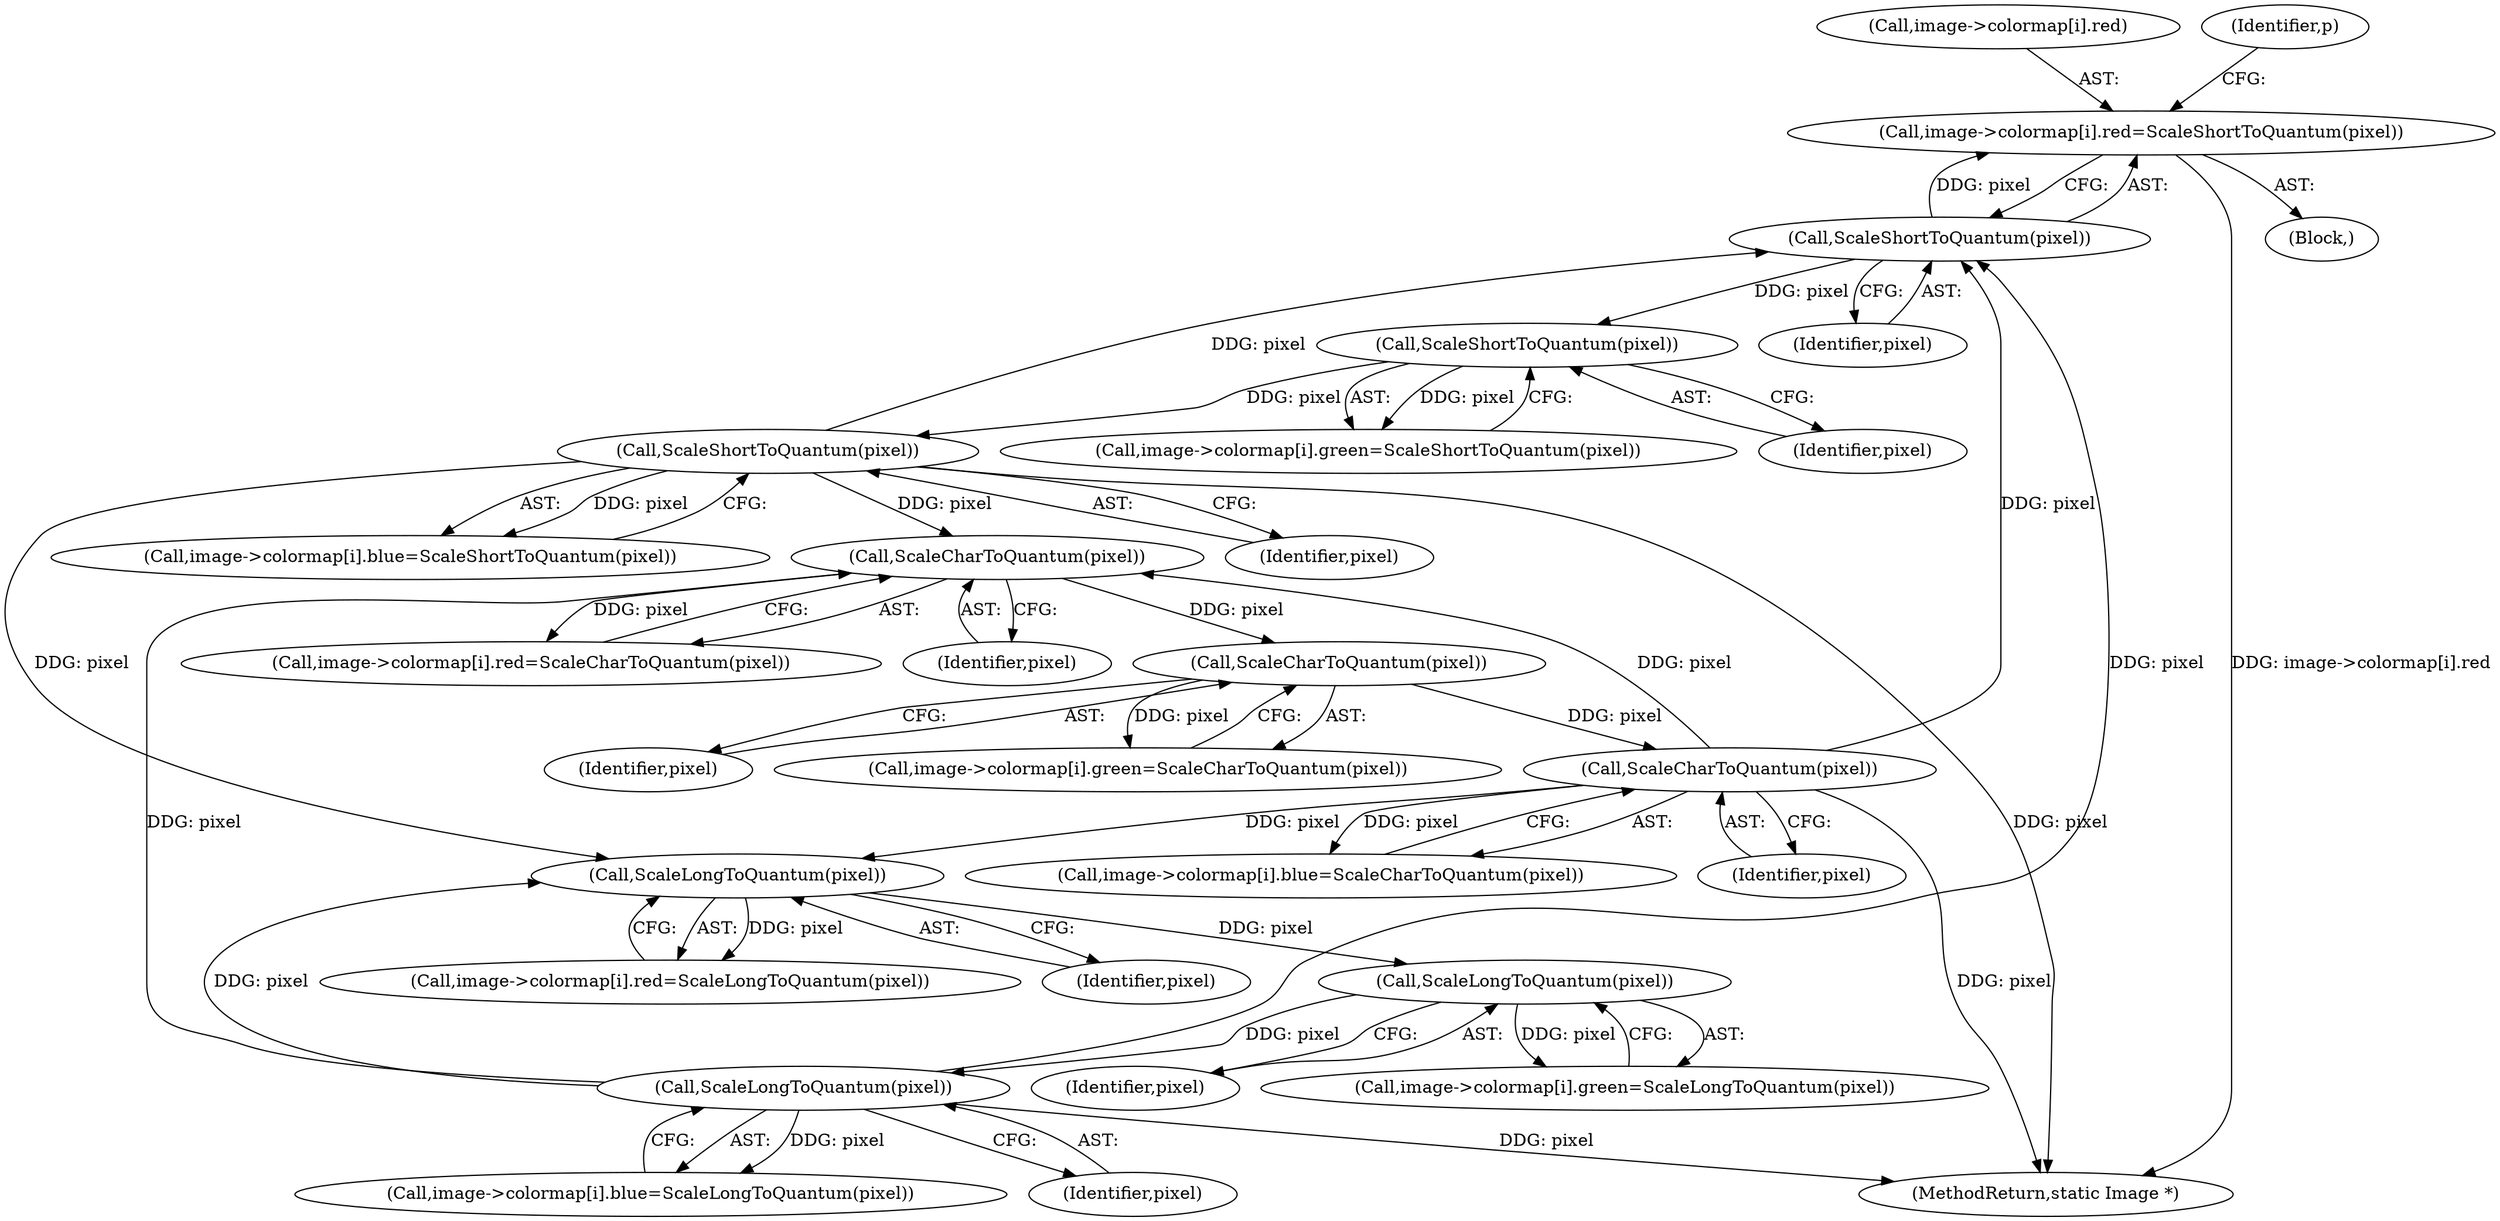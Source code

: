 digraph "0_ImageMagick_4493d9ca1124564da17f9b628ef9d0f1a6be9738@pointer" {
"1002212" [label="(Call,image->colormap[i].red=ScaleShortToQuantum(pixel))"];
"1002220" [label="(Call,ScaleShortToQuantum(pixel))"];
"1002185" [label="(Call,ScaleCharToQuantum(pixel))"];
"1002169" [label="(Call,ScaleCharToQuantum(pixel))"];
"1002153" [label="(Call,ScaleCharToQuantum(pixel))"];
"1002323" [label="(Call,ScaleLongToQuantum(pixel))"];
"1002306" [label="(Call,ScaleLongToQuantum(pixel))"];
"1002289" [label="(Call,ScaleLongToQuantum(pixel))"];
"1002254" [label="(Call,ScaleShortToQuantum(pixel))"];
"1002237" [label="(Call,ScaleShortToQuantum(pixel))"];
"1002307" [label="(Identifier,pixel)"];
"1002213" [label="(Call,image->colormap[i].red)"];
"1002306" [label="(Call,ScaleLongToQuantum(pixel))"];
"1002298" [label="(Call,image->colormap[i].green=ScaleLongToQuantum(pixel))"];
"1002185" [label="(Call,ScaleCharToQuantum(pixel))"];
"1002237" [label="(Call,ScaleShortToQuantum(pixel))"];
"1002281" [label="(Call,image->colormap[i].red=ScaleLongToQuantum(pixel))"];
"1002170" [label="(Identifier,pixel)"];
"1002290" [label="(Identifier,pixel)"];
"1002289" [label="(Call,ScaleLongToQuantum(pixel))"];
"1002254" [label="(Call,ScaleShortToQuantum(pixel))"];
"1002204" [label="(Block,)"];
"1002220" [label="(Call,ScaleShortToQuantum(pixel))"];
"1002315" [label="(Call,image->colormap[i].blue=ScaleLongToQuantum(pixel))"];
"1002255" [label="(Identifier,pixel)"];
"1002323" [label="(Call,ScaleLongToQuantum(pixel))"];
"1002153" [label="(Call,ScaleCharToQuantum(pixel))"];
"1002186" [label="(Identifier,pixel)"];
"1002161" [label="(Call,image->colormap[i].green=ScaleCharToQuantum(pixel))"];
"1002221" [label="(Identifier,pixel)"];
"1002474" [label="(MethodReturn,static Image *)"];
"1002145" [label="(Call,image->colormap[i].red=ScaleCharToQuantum(pixel))"];
"1002212" [label="(Call,image->colormap[i].red=ScaleShortToQuantum(pixel))"];
"1002324" [label="(Identifier,pixel)"];
"1002238" [label="(Identifier,pixel)"];
"1002177" [label="(Call,image->colormap[i].blue=ScaleCharToQuantum(pixel))"];
"1002154" [label="(Identifier,pixel)"];
"1002223" [label="(Identifier,p)"];
"1002229" [label="(Call,image->colormap[i].green=ScaleShortToQuantum(pixel))"];
"1002169" [label="(Call,ScaleCharToQuantum(pixel))"];
"1002246" [label="(Call,image->colormap[i].blue=ScaleShortToQuantum(pixel))"];
"1002212" -> "1002204"  [label="AST: "];
"1002212" -> "1002220"  [label="CFG: "];
"1002213" -> "1002212"  [label="AST: "];
"1002220" -> "1002212"  [label="AST: "];
"1002223" -> "1002212"  [label="CFG: "];
"1002212" -> "1002474"  [label="DDG: image->colormap[i].red"];
"1002220" -> "1002212"  [label="DDG: pixel"];
"1002220" -> "1002221"  [label="CFG: "];
"1002221" -> "1002220"  [label="AST: "];
"1002185" -> "1002220"  [label="DDG: pixel"];
"1002323" -> "1002220"  [label="DDG: pixel"];
"1002254" -> "1002220"  [label="DDG: pixel"];
"1002220" -> "1002237"  [label="DDG: pixel"];
"1002185" -> "1002177"  [label="AST: "];
"1002185" -> "1002186"  [label="CFG: "];
"1002186" -> "1002185"  [label="AST: "];
"1002177" -> "1002185"  [label="CFG: "];
"1002185" -> "1002474"  [label="DDG: pixel"];
"1002185" -> "1002153"  [label="DDG: pixel"];
"1002185" -> "1002177"  [label="DDG: pixel"];
"1002169" -> "1002185"  [label="DDG: pixel"];
"1002185" -> "1002289"  [label="DDG: pixel"];
"1002169" -> "1002161"  [label="AST: "];
"1002169" -> "1002170"  [label="CFG: "];
"1002170" -> "1002169"  [label="AST: "];
"1002161" -> "1002169"  [label="CFG: "];
"1002169" -> "1002161"  [label="DDG: pixel"];
"1002153" -> "1002169"  [label="DDG: pixel"];
"1002153" -> "1002145"  [label="AST: "];
"1002153" -> "1002154"  [label="CFG: "];
"1002154" -> "1002153"  [label="AST: "];
"1002145" -> "1002153"  [label="CFG: "];
"1002153" -> "1002145"  [label="DDG: pixel"];
"1002323" -> "1002153"  [label="DDG: pixel"];
"1002254" -> "1002153"  [label="DDG: pixel"];
"1002323" -> "1002315"  [label="AST: "];
"1002323" -> "1002324"  [label="CFG: "];
"1002324" -> "1002323"  [label="AST: "];
"1002315" -> "1002323"  [label="CFG: "];
"1002323" -> "1002474"  [label="DDG: pixel"];
"1002323" -> "1002289"  [label="DDG: pixel"];
"1002323" -> "1002315"  [label="DDG: pixel"];
"1002306" -> "1002323"  [label="DDG: pixel"];
"1002306" -> "1002298"  [label="AST: "];
"1002306" -> "1002307"  [label="CFG: "];
"1002307" -> "1002306"  [label="AST: "];
"1002298" -> "1002306"  [label="CFG: "];
"1002306" -> "1002298"  [label="DDG: pixel"];
"1002289" -> "1002306"  [label="DDG: pixel"];
"1002289" -> "1002281"  [label="AST: "];
"1002289" -> "1002290"  [label="CFG: "];
"1002290" -> "1002289"  [label="AST: "];
"1002281" -> "1002289"  [label="CFG: "];
"1002289" -> "1002281"  [label="DDG: pixel"];
"1002254" -> "1002289"  [label="DDG: pixel"];
"1002254" -> "1002246"  [label="AST: "];
"1002254" -> "1002255"  [label="CFG: "];
"1002255" -> "1002254"  [label="AST: "];
"1002246" -> "1002254"  [label="CFG: "];
"1002254" -> "1002474"  [label="DDG: pixel"];
"1002254" -> "1002246"  [label="DDG: pixel"];
"1002237" -> "1002254"  [label="DDG: pixel"];
"1002237" -> "1002229"  [label="AST: "];
"1002237" -> "1002238"  [label="CFG: "];
"1002238" -> "1002237"  [label="AST: "];
"1002229" -> "1002237"  [label="CFG: "];
"1002237" -> "1002229"  [label="DDG: pixel"];
}
